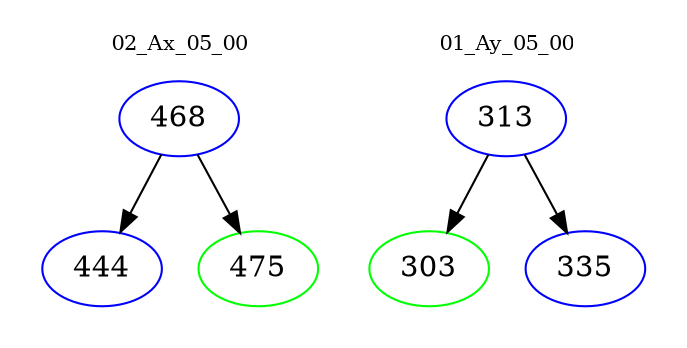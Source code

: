 digraph{
subgraph cluster_0 {
color = white
label = "02_Ax_05_00";
fontsize=10;
T0_468 [label="468", color="blue"]
T0_468 -> T0_444 [color="black"]
T0_444 [label="444", color="blue"]
T0_468 -> T0_475 [color="black"]
T0_475 [label="475", color="green"]
}
subgraph cluster_1 {
color = white
label = "01_Ay_05_00";
fontsize=10;
T1_313 [label="313", color="blue"]
T1_313 -> T1_303 [color="black"]
T1_303 [label="303", color="green"]
T1_313 -> T1_335 [color="black"]
T1_335 [label="335", color="blue"]
}
}
